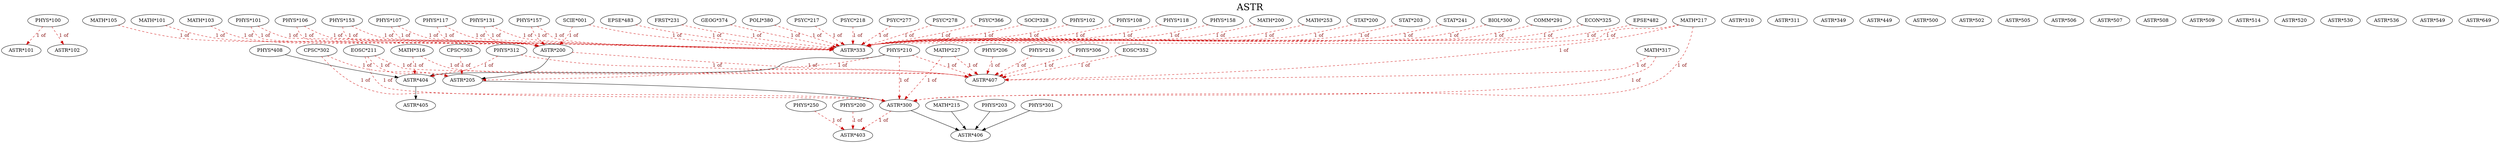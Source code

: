 digraph ASTR {
labelloc = "t";
label = "ASTR"
fontsize = 27;
"PHYS*100" -> "ASTR*101" [style=dashed] [label="1 of", fontcolor=firebrick4] [color=red3]
"PHYS*100" -> "ASTR*102" [style=dashed] [label="1 of", fontcolor=firebrick4] [color=red3]
"PHYS*101" -> "ASTR*200" [style=dashed] [label="1 of", fontcolor=firebrick4] [color=red3]
"PHYS*106" -> "ASTR*200" [style=dashed] [label="1 of", fontcolor=firebrick4] [color=red3]
"PHYS*107" -> "ASTR*200" [style=dashed] [label="1 of", fontcolor=firebrick4] [color=red3]
"PHYS*117" -> "ASTR*200" [style=dashed] [label="1 of", fontcolor=firebrick4] [color=red3]
"PHYS*131" -> "ASTR*200" [style=dashed] [label="1 of", fontcolor=firebrick4] [color=red3]
"PHYS*157" -> "ASTR*200" [style=dashed] [label="1 of", fontcolor=firebrick4] [color=red3]
"PHYS*153" -> "ASTR*200" [style=dashed] [label="1 of", fontcolor=firebrick4] [color=red3]
"MATH*101" -> "ASTR*200" [style=dashed] [label="1 of", fontcolor=firebrick4] [color=red3]
"MATH*103" -> "ASTR*200" [style=dashed] [label="1 of", fontcolor=firebrick4] [color=red3]
"MATH*105" -> "ASTR*200" [style=dashed] [label="1 of", fontcolor=firebrick4] [color=red3]
"SCIE*001" -> "ASTR*200" [style=dashed] [label="1 of", fontcolor=firebrick4] [color=red3]
"ASTR*200" -> "ASTR*205" [style=solid]
"PHYS*210" -> "ASTR*205" [style=dashed] [label="1 of", fontcolor=firebrick4] [color=red3]
"EOSC*211" -> "ASTR*205" [style=dashed] [label="1 of", fontcolor=firebrick4] [color=red3]
"CPSC*302" -> "ASTR*205" [style=dashed] [label="1 of", fontcolor=firebrick4] [color=red3]
"CPSC*303" -> "ASTR*205" [style=dashed] [label="1 of", fontcolor=firebrick4] [color=red3]
"ASTR*205" -> "ASTR*300" [style=solid]
"PHYS*210" -> "ASTR*300" [style=dashed] [label="1 of", fontcolor=firebrick4] [color=red3]
"EOSC*211" -> "ASTR*300" [style=dashed] [label="1 of", fontcolor=firebrick4] [color=red3]
"CPSC*302" -> "ASTR*300" [style=dashed] [label="1 of", fontcolor=firebrick4] [color=red3]
"MATH*217" -> "ASTR*300" [style=dashed] [label="1 of", fontcolor=firebrick4] [color=red3]
"MATH*227" -> "ASTR*300" [style=dashed] [label="1 of", fontcolor=firebrick4] [color=red3]
"MATH*317" -> "ASTR*300" [style=dashed] [label="1 of", fontcolor=firebrick4] [color=red3]
"ASTR*310"
"ASTR*311"
"PHYS*101" -> "ASTR*333" [style=dashed] [label="1 of", fontcolor=firebrick4] [color=red3]
"PHYS*102" -> "ASTR*333" [style=dashed] [label="1 of", fontcolor=firebrick4] [color=red3]
"PHYS*106" -> "ASTR*333" [style=dashed] [label="1 of", fontcolor=firebrick4] [color=red3]
"PHYS*107" -> "ASTR*333" [style=dashed] [label="1 of", fontcolor=firebrick4] [color=red3]
"PHYS*108" -> "ASTR*333" [style=dashed] [label="1 of", fontcolor=firebrick4] [color=red3]
"PHYS*117" -> "ASTR*333" [style=dashed] [label="1 of", fontcolor=firebrick4] [color=red3]
"PHYS*118" -> "ASTR*333" [style=dashed] [label="1 of", fontcolor=firebrick4] [color=red3]
"PHYS*131" -> "ASTR*333" [style=dashed] [label="1 of", fontcolor=firebrick4] [color=red3]
"PHYS*153" -> "ASTR*333" [style=dashed] [label="1 of", fontcolor=firebrick4] [color=red3]
"PHYS*157" -> "ASTR*333" [style=dashed] [label="1 of", fontcolor=firebrick4] [color=red3]
"PHYS*158" -> "ASTR*333" [style=dashed] [label="1 of", fontcolor=firebrick4] [color=red3]
"SCIE*001" -> "ASTR*333" [style=dashed] [label="1 of", fontcolor=firebrick4] [color=red3]
"MATH*200" -> "ASTR*333" [style=dashed] [label="1 of", fontcolor=firebrick4] [color=red3]
"MATH*217" -> "ASTR*333" [style=dashed] [label="1 of", fontcolor=firebrick4] [color=red3]
"MATH*253" -> "ASTR*333" [style=dashed] [label="1 of", fontcolor=firebrick4] [color=red3]
"STAT*200" -> "ASTR*333" [style=dashed] [label="1 of", fontcolor=firebrick4] [color=red3]
"STAT*203" -> "ASTR*333" [style=dashed] [label="1 of", fontcolor=firebrick4] [color=red3]
"STAT*241" -> "ASTR*333" [style=dashed] [label="1 of", fontcolor=firebrick4] [color=red3]
"BIOL*300" -> "ASTR*333" [style=dashed] [label="1 of", fontcolor=firebrick4] [color=red3]
"COMM*291" -> "ASTR*333" [style=dashed] [label="1 of", fontcolor=firebrick4] [color=red3]
"ECON*325" -> "ASTR*333" [style=dashed] [label="1 of", fontcolor=firebrick4] [color=red3]
"EPSE*482" -> "ASTR*333" [style=dashed] [label="1 of", fontcolor=firebrick4] [color=red3]
"EPSE*483" -> "ASTR*333" [style=dashed] [label="1 of", fontcolor=firebrick4] [color=red3]
"FRST*231" -> "ASTR*333" [style=dashed] [label="1 of", fontcolor=firebrick4] [color=red3]
"GEOG*374" -> "ASTR*333" [style=dashed] [label="1 of", fontcolor=firebrick4] [color=red3]
"POLI*380" -> "ASTR*333" [style=dashed] [label="1 of", fontcolor=firebrick4] [color=red3]
"PSYC*217" -> "ASTR*333" [style=dashed] [label="1 of", fontcolor=firebrick4] [color=red3]
"PSYC*218" -> "ASTR*333" [style=dashed] [label="1 of", fontcolor=firebrick4] [color=red3]
"PSYC*277" -> "ASTR*333" [style=dashed] [label="1 of", fontcolor=firebrick4] [color=red3]
"PSYC*278" -> "ASTR*333" [style=dashed] [label="1 of", fontcolor=firebrick4] [color=red3]
"PSYC*366" -> "ASTR*333" [style=dashed] [label="1 of", fontcolor=firebrick4] [color=red3]
"SOCI*328" -> "ASTR*333" [style=dashed] [label="1 of", fontcolor=firebrick4] [color=red3]
"ASTR*349"
"PHYS*200" -> "ASTR*403" [style=dashed] [label="1 of", fontcolor=firebrick4] [color=red3]
"PHYS*250" -> "ASTR*403" [style=dashed] [label="1 of", fontcolor=firebrick4] [color=red3]
"ASTR*300" -> "ASTR*403" [style=dashed] [label="1 of", fontcolor=firebrick4] [color=red3]
"PHYS*210" -> "ASTR*404"
"PHYS*408" -> "ASTR*404"
"PHYS*312" -> "ASTR*404" [style=dashed] [label="1 of", fontcolor=firebrick4] [color=red3]
"MATH*316" -> "ASTR*404" [style=dashed] [label="1 of", fontcolor=firebrick4] [color=red3]
"ASTR*404" -> "ASTR*405" [style=solid]
"PHYS*203" -> "ASTR*406"
"PHYS*301" -> "ASTR*406"
"MATH*215" -> "ASTR*406"
"ASTR*300" -> "ASTR*406"
"PHYS*210" -> "ASTR*407" [style=dashed] [label="1 of", fontcolor=firebrick4] [color=red3]
"EOSC*211" -> "ASTR*407" [style=dashed] [label="1 of", fontcolor=firebrick4] [color=red3]
"MATH*217" -> "ASTR*407" [style=dashed] [label="1 of", fontcolor=firebrick4] [color=red3]
"MATH*227" -> "ASTR*407" [style=dashed] [label="1 of", fontcolor=firebrick4] [color=red3]
"MATH*317" -> "ASTR*407" [style=dashed] [label="1 of", fontcolor=firebrick4] [color=red3]
"MATH*316" -> "ASTR*407" [style=dashed] [label="1 of", fontcolor=firebrick4] [color=red3]
"PHYS*312" -> "ASTR*407" [style=dashed] [label="1 of", fontcolor=firebrick4] [color=red3]
"ASTR*200" -> "ASTR*407" [style=dashed] [label="1 of", fontcolor=firebrick4] [color=red3]
"PHYS*206" -> "ASTR*407" [style=dashed] [label="1 of", fontcolor=firebrick4] [color=red3]
"PHYS*216" -> "ASTR*407" [style=dashed] [label="1 of", fontcolor=firebrick4] [color=red3]
"PHYS*306" -> "ASTR*407" [style=dashed] [label="1 of", fontcolor=firebrick4] [color=red3]
"EOSC*352" -> "ASTR*407" [style=dashed] [label="1 of", fontcolor=firebrick4] [color=red3]
"ASTR*449"
"ASTR*500"
"ASTR*502"
"ASTR*505"
"ASTR*506"
"ASTR*507"
"ASTR*508"
"ASTR*509"
"ASTR*514"
"ASTR*520"
"ASTR*530"
"ASTR*536"
"ASTR*549"
"ASTR*649"
}
